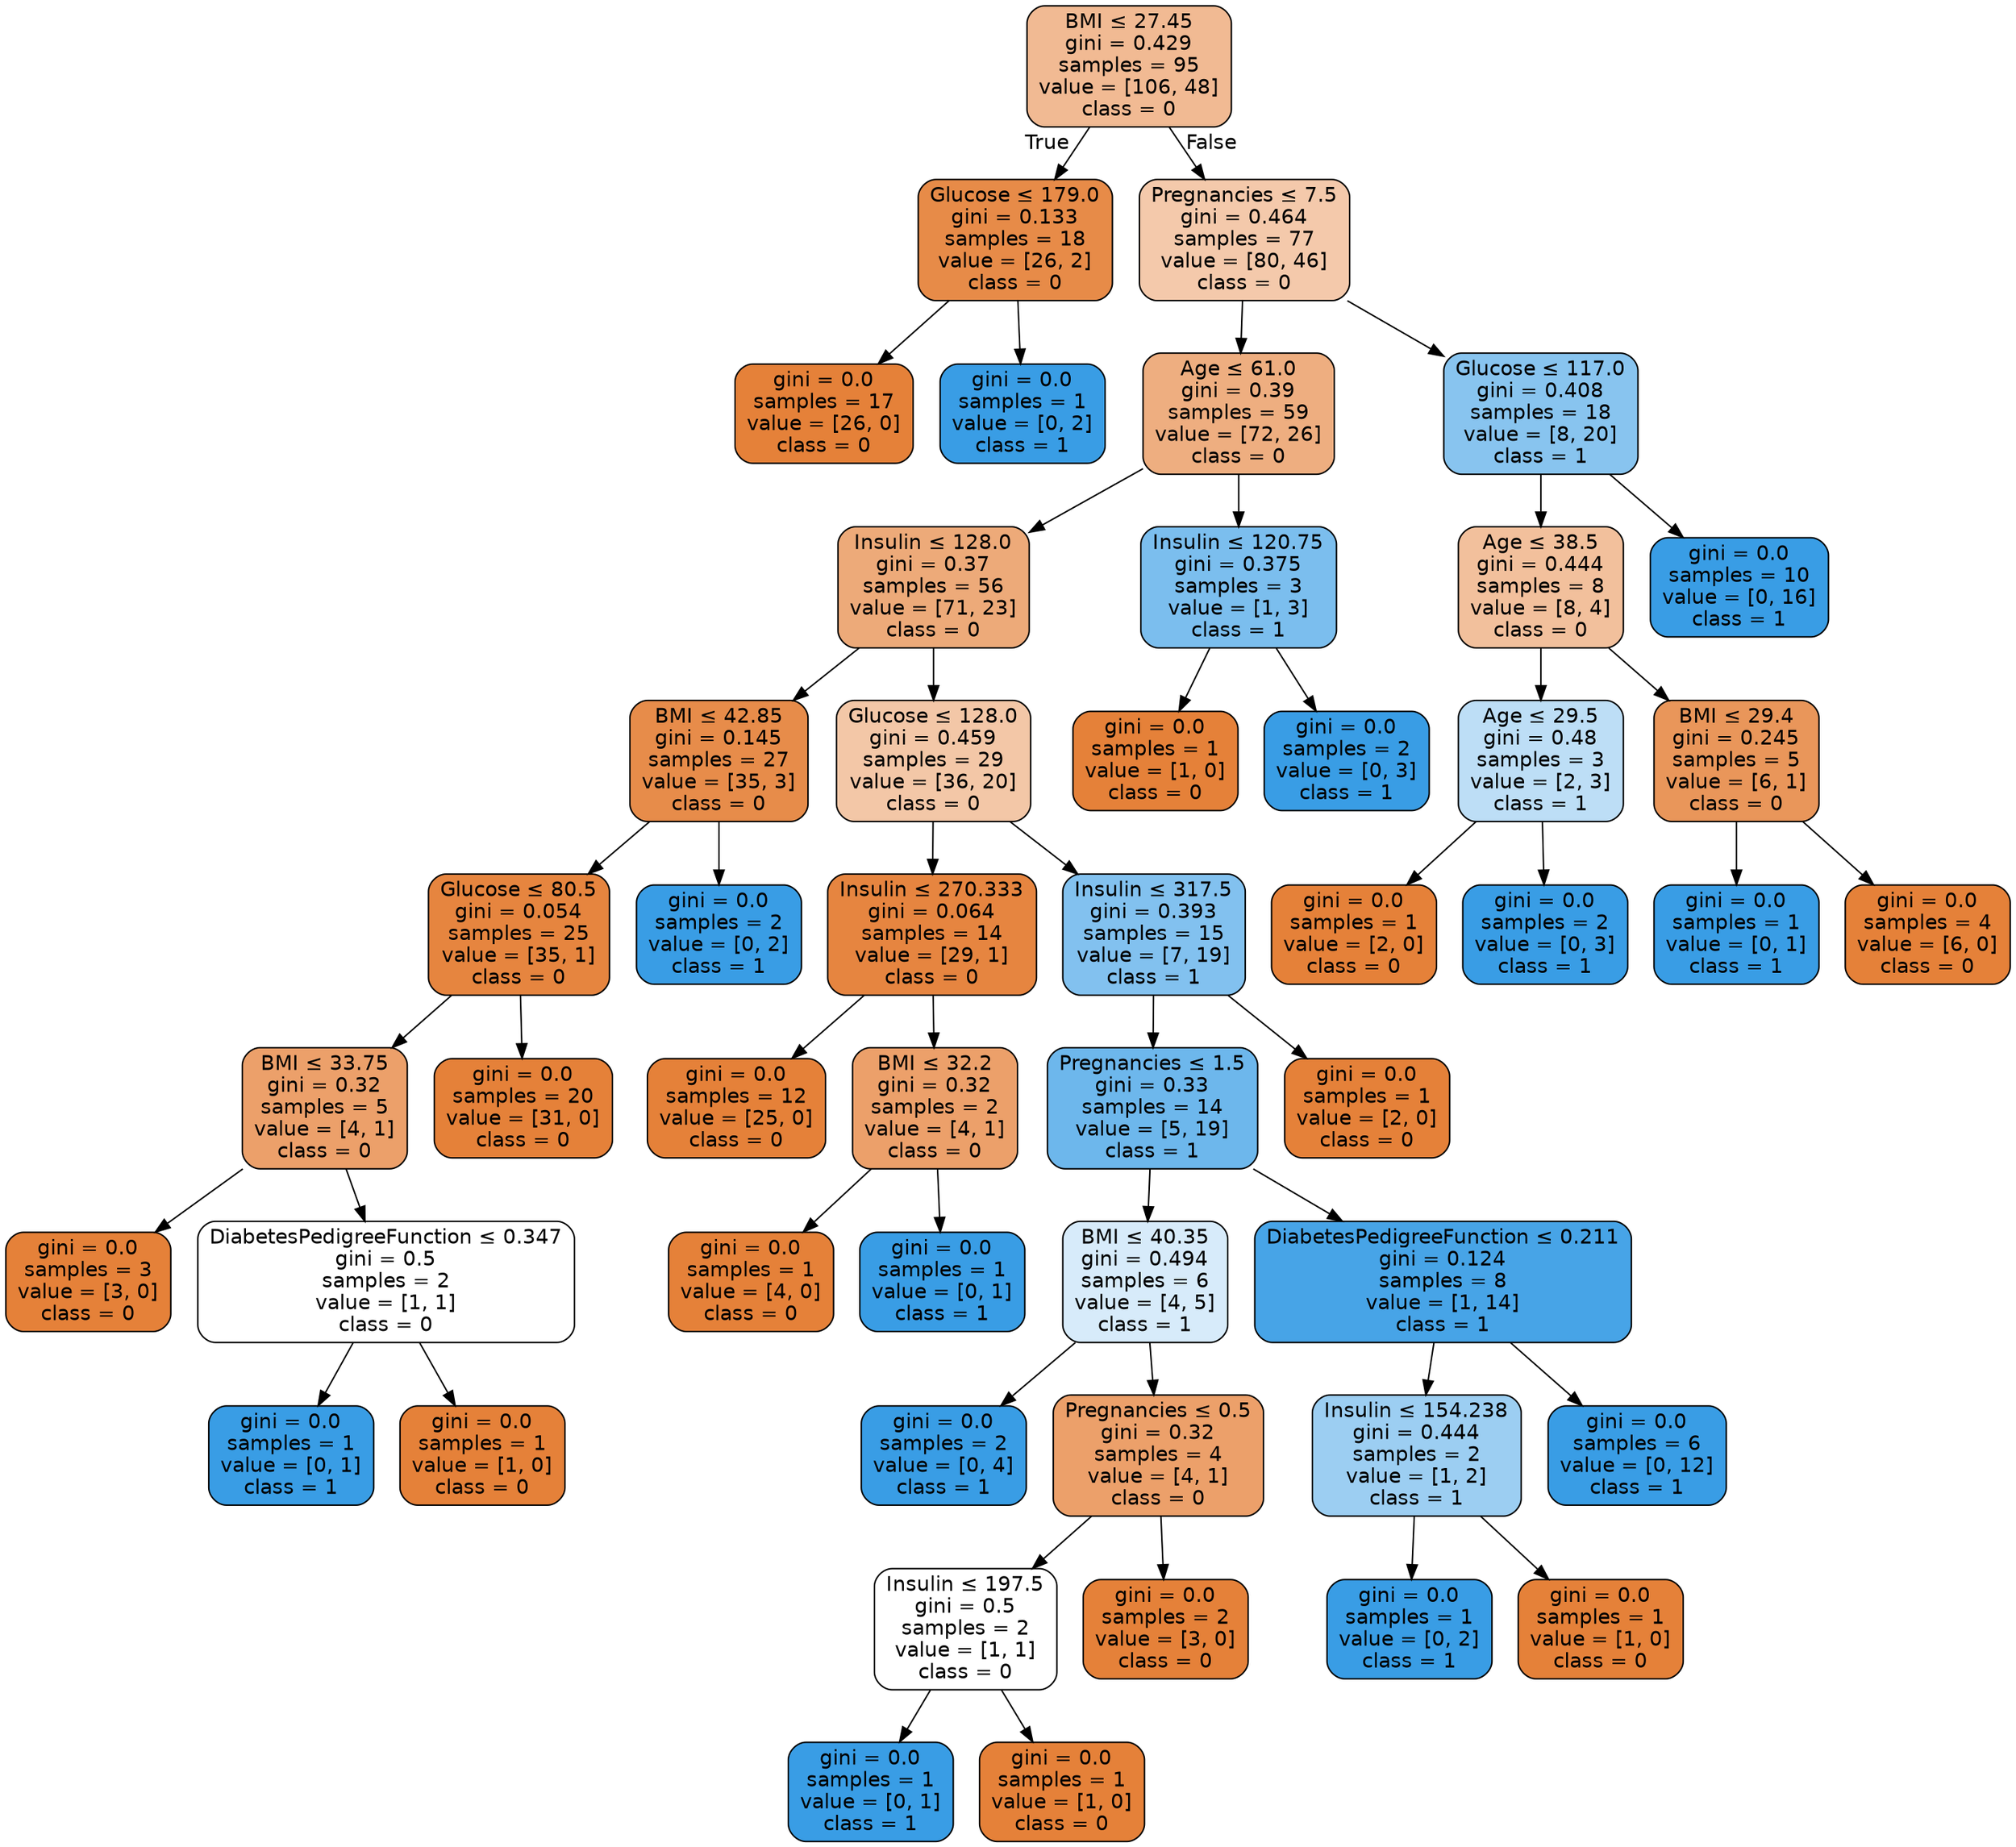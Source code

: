 digraph Tree {
node [shape=box, style="filled, rounded", color="black", fontname="helvetica"] ;
edge [fontname="helvetica"] ;
0 [label=<BMI &le; 27.45<br/>gini = 0.429<br/>samples = 95<br/>value = [106, 48]<br/>class = 0>, fillcolor="#f1ba93"] ;
1 [label=<Glucose &le; 179.0<br/>gini = 0.133<br/>samples = 18<br/>value = [26, 2]<br/>class = 0>, fillcolor="#e78b48"] ;
0 -> 1 [labeldistance=2.5, labelangle=45, headlabel="True"] ;
2 [label=<gini = 0.0<br/>samples = 17<br/>value = [26, 0]<br/>class = 0>, fillcolor="#e58139"] ;
1 -> 2 ;
3 [label=<gini = 0.0<br/>samples = 1<br/>value = [0, 2]<br/>class = 1>, fillcolor="#399de5"] ;
1 -> 3 ;
4 [label=<Pregnancies &le; 7.5<br/>gini = 0.464<br/>samples = 77<br/>value = [80, 46]<br/>class = 0>, fillcolor="#f4c9ab"] ;
0 -> 4 [labeldistance=2.5, labelangle=-45, headlabel="False"] ;
5 [label=<Age &le; 61.0<br/>gini = 0.39<br/>samples = 59<br/>value = [72, 26]<br/>class = 0>, fillcolor="#eeae80"] ;
4 -> 5 ;
6 [label=<Insulin &le; 128.0<br/>gini = 0.37<br/>samples = 56<br/>value = [71, 23]<br/>class = 0>, fillcolor="#edaa79"] ;
5 -> 6 ;
7 [label=<BMI &le; 42.85<br/>gini = 0.145<br/>samples = 27<br/>value = [35, 3]<br/>class = 0>, fillcolor="#e78c4a"] ;
6 -> 7 ;
8 [label=<Glucose &le; 80.5<br/>gini = 0.054<br/>samples = 25<br/>value = [35, 1]<br/>class = 0>, fillcolor="#e6853f"] ;
7 -> 8 ;
9 [label=<BMI &le; 33.75<br/>gini = 0.32<br/>samples = 5<br/>value = [4, 1]<br/>class = 0>, fillcolor="#eca06a"] ;
8 -> 9 ;
10 [label=<gini = 0.0<br/>samples = 3<br/>value = [3, 0]<br/>class = 0>, fillcolor="#e58139"] ;
9 -> 10 ;
11 [label=<DiabetesPedigreeFunction &le; 0.347<br/>gini = 0.5<br/>samples = 2<br/>value = [1, 1]<br/>class = 0>, fillcolor="#ffffff"] ;
9 -> 11 ;
12 [label=<gini = 0.0<br/>samples = 1<br/>value = [0, 1]<br/>class = 1>, fillcolor="#399de5"] ;
11 -> 12 ;
13 [label=<gini = 0.0<br/>samples = 1<br/>value = [1, 0]<br/>class = 0>, fillcolor="#e58139"] ;
11 -> 13 ;
14 [label=<gini = 0.0<br/>samples = 20<br/>value = [31, 0]<br/>class = 0>, fillcolor="#e58139"] ;
8 -> 14 ;
15 [label=<gini = 0.0<br/>samples = 2<br/>value = [0, 2]<br/>class = 1>, fillcolor="#399de5"] ;
7 -> 15 ;
16 [label=<Glucose &le; 128.0<br/>gini = 0.459<br/>samples = 29<br/>value = [36, 20]<br/>class = 0>, fillcolor="#f3c7a7"] ;
6 -> 16 ;
17 [label=<Insulin &le; 270.333<br/>gini = 0.064<br/>samples = 14<br/>value = [29, 1]<br/>class = 0>, fillcolor="#e68540"] ;
16 -> 17 ;
18 [label=<gini = 0.0<br/>samples = 12<br/>value = [25, 0]<br/>class = 0>, fillcolor="#e58139"] ;
17 -> 18 ;
19 [label=<BMI &le; 32.2<br/>gini = 0.32<br/>samples = 2<br/>value = [4, 1]<br/>class = 0>, fillcolor="#eca06a"] ;
17 -> 19 ;
20 [label=<gini = 0.0<br/>samples = 1<br/>value = [4, 0]<br/>class = 0>, fillcolor="#e58139"] ;
19 -> 20 ;
21 [label=<gini = 0.0<br/>samples = 1<br/>value = [0, 1]<br/>class = 1>, fillcolor="#399de5"] ;
19 -> 21 ;
22 [label=<Insulin &le; 317.5<br/>gini = 0.393<br/>samples = 15<br/>value = [7, 19]<br/>class = 1>, fillcolor="#82c1ef"] ;
16 -> 22 ;
23 [label=<Pregnancies &le; 1.5<br/>gini = 0.33<br/>samples = 14<br/>value = [5, 19]<br/>class = 1>, fillcolor="#6db7ec"] ;
22 -> 23 ;
24 [label=<BMI &le; 40.35<br/>gini = 0.494<br/>samples = 6<br/>value = [4, 5]<br/>class = 1>, fillcolor="#d7ebfa"] ;
23 -> 24 ;
25 [label=<gini = 0.0<br/>samples = 2<br/>value = [0, 4]<br/>class = 1>, fillcolor="#399de5"] ;
24 -> 25 ;
26 [label=<Pregnancies &le; 0.5<br/>gini = 0.32<br/>samples = 4<br/>value = [4, 1]<br/>class = 0>, fillcolor="#eca06a"] ;
24 -> 26 ;
27 [label=<Insulin &le; 197.5<br/>gini = 0.5<br/>samples = 2<br/>value = [1, 1]<br/>class = 0>, fillcolor="#ffffff"] ;
26 -> 27 ;
28 [label=<gini = 0.0<br/>samples = 1<br/>value = [0, 1]<br/>class = 1>, fillcolor="#399de5"] ;
27 -> 28 ;
29 [label=<gini = 0.0<br/>samples = 1<br/>value = [1, 0]<br/>class = 0>, fillcolor="#e58139"] ;
27 -> 29 ;
30 [label=<gini = 0.0<br/>samples = 2<br/>value = [3, 0]<br/>class = 0>, fillcolor="#e58139"] ;
26 -> 30 ;
31 [label=<DiabetesPedigreeFunction &le; 0.211<br/>gini = 0.124<br/>samples = 8<br/>value = [1, 14]<br/>class = 1>, fillcolor="#47a4e7"] ;
23 -> 31 ;
32 [label=<Insulin &le; 154.238<br/>gini = 0.444<br/>samples = 2<br/>value = [1, 2]<br/>class = 1>, fillcolor="#9ccef2"] ;
31 -> 32 ;
33 [label=<gini = 0.0<br/>samples = 1<br/>value = [0, 2]<br/>class = 1>, fillcolor="#399de5"] ;
32 -> 33 ;
34 [label=<gini = 0.0<br/>samples = 1<br/>value = [1, 0]<br/>class = 0>, fillcolor="#e58139"] ;
32 -> 34 ;
35 [label=<gini = 0.0<br/>samples = 6<br/>value = [0, 12]<br/>class = 1>, fillcolor="#399de5"] ;
31 -> 35 ;
36 [label=<gini = 0.0<br/>samples = 1<br/>value = [2, 0]<br/>class = 0>, fillcolor="#e58139"] ;
22 -> 36 ;
37 [label=<Insulin &le; 120.75<br/>gini = 0.375<br/>samples = 3<br/>value = [1, 3]<br/>class = 1>, fillcolor="#7bbeee"] ;
5 -> 37 ;
38 [label=<gini = 0.0<br/>samples = 1<br/>value = [1, 0]<br/>class = 0>, fillcolor="#e58139"] ;
37 -> 38 ;
39 [label=<gini = 0.0<br/>samples = 2<br/>value = [0, 3]<br/>class = 1>, fillcolor="#399de5"] ;
37 -> 39 ;
40 [label=<Glucose &le; 117.0<br/>gini = 0.408<br/>samples = 18<br/>value = [8, 20]<br/>class = 1>, fillcolor="#88c4ef"] ;
4 -> 40 ;
41 [label=<Age &le; 38.5<br/>gini = 0.444<br/>samples = 8<br/>value = [8, 4]<br/>class = 0>, fillcolor="#f2c09c"] ;
40 -> 41 ;
42 [label=<Age &le; 29.5<br/>gini = 0.48<br/>samples = 3<br/>value = [2, 3]<br/>class = 1>, fillcolor="#bddef6"] ;
41 -> 42 ;
43 [label=<gini = 0.0<br/>samples = 1<br/>value = [2, 0]<br/>class = 0>, fillcolor="#e58139"] ;
42 -> 43 ;
44 [label=<gini = 0.0<br/>samples = 2<br/>value = [0, 3]<br/>class = 1>, fillcolor="#399de5"] ;
42 -> 44 ;
45 [label=<BMI &le; 29.4<br/>gini = 0.245<br/>samples = 5<br/>value = [6, 1]<br/>class = 0>, fillcolor="#e9965a"] ;
41 -> 45 ;
46 [label=<gini = 0.0<br/>samples = 1<br/>value = [0, 1]<br/>class = 1>, fillcolor="#399de5"] ;
45 -> 46 ;
47 [label=<gini = 0.0<br/>samples = 4<br/>value = [6, 0]<br/>class = 0>, fillcolor="#e58139"] ;
45 -> 47 ;
48 [label=<gini = 0.0<br/>samples = 10<br/>value = [0, 16]<br/>class = 1>, fillcolor="#399de5"] ;
40 -> 48 ;
}